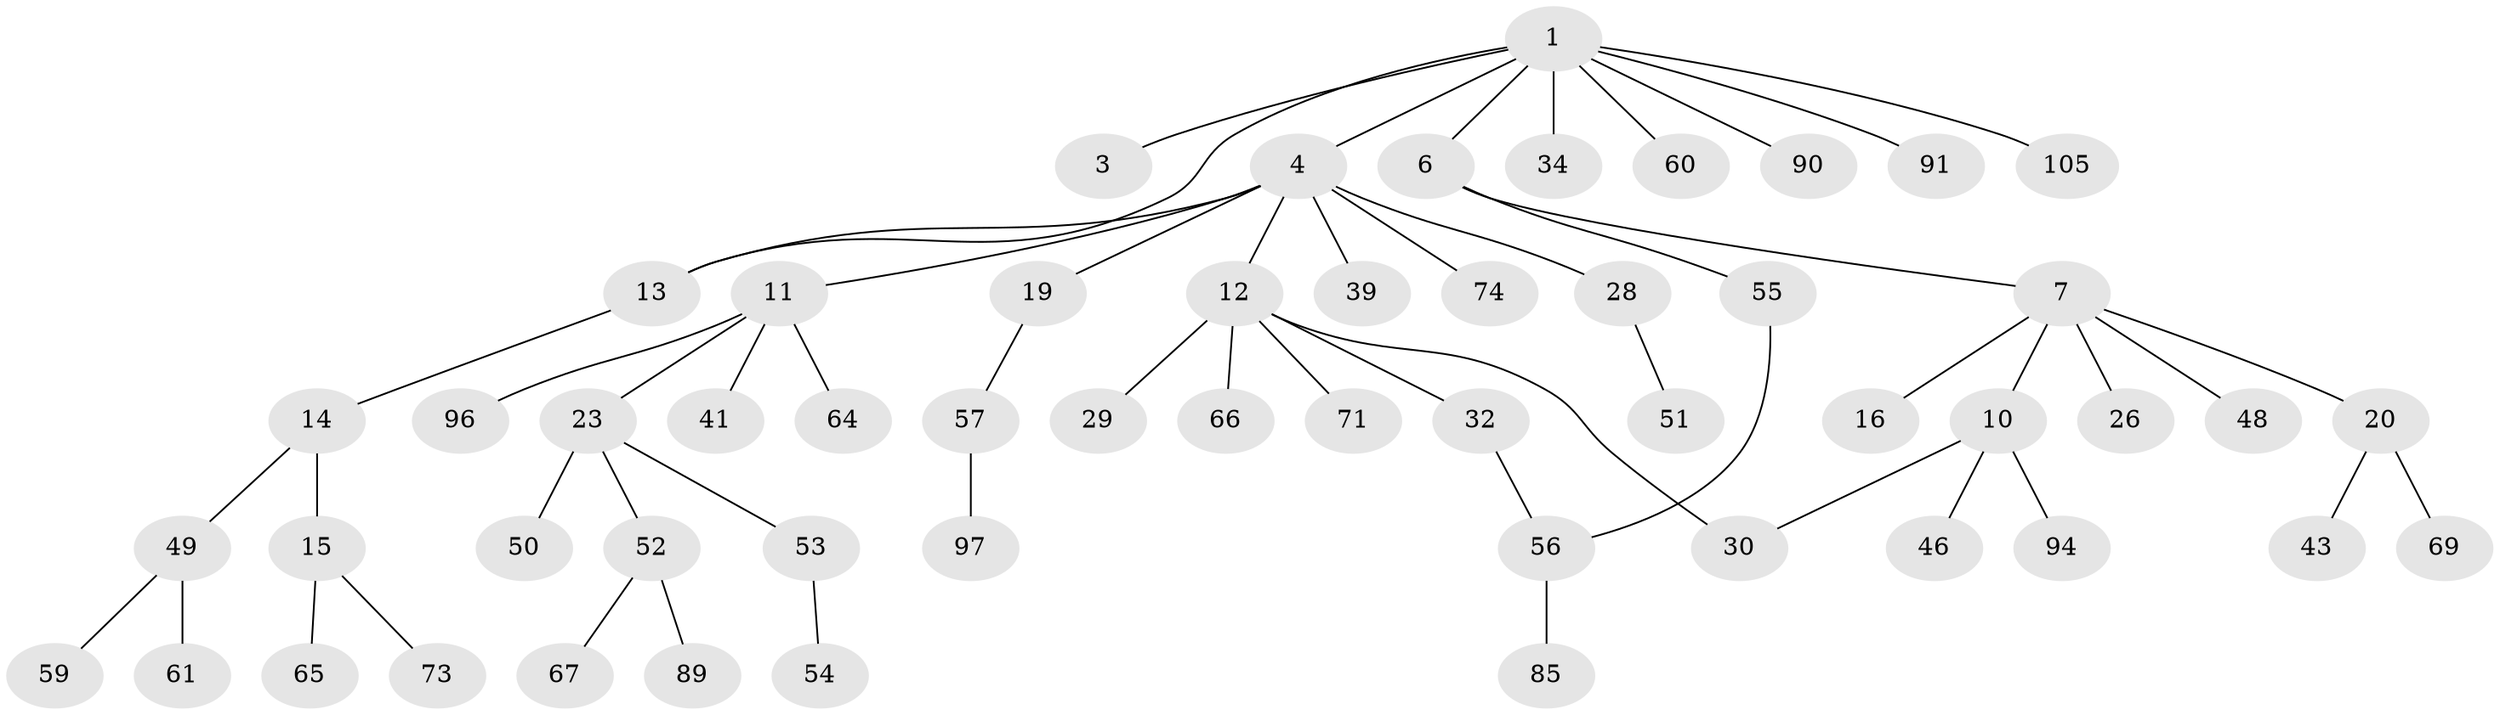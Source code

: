// original degree distribution, {4: 0.07339449541284404, 5: 0.03669724770642202, 1: 0.4954128440366973, 3: 0.1559633027522936, 7: 0.009174311926605505, 6: 0.01834862385321101, 2: 0.21100917431192662}
// Generated by graph-tools (version 1.1) at 2025/13/03/09/25 04:13:34]
// undirected, 54 vertices, 56 edges
graph export_dot {
graph [start="1"]
  node [color=gray90,style=filled];
  1 [super="+2+8"];
  3;
  4 [super="+40+5"];
  6;
  7;
  10;
  11;
  12 [super="+22"];
  13 [super="+24"];
  14 [super="+21+42"];
  15 [super="+78+35+83+109"];
  16 [super="+25+18"];
  19;
  20 [super="+27+33"];
  23 [super="+88+31"];
  26;
  28 [super="+37+47"];
  29 [super="+81"];
  30 [super="+68+38+58"];
  32;
  34;
  39 [super="+82"];
  41;
  43 [super="+102+99"];
  46;
  48;
  49;
  50;
  51;
  52;
  53;
  54;
  55;
  56;
  57 [super="+70+76"];
  59;
  60;
  61;
  64;
  65 [super="+103"];
  66 [super="+106"];
  67;
  69;
  71 [super="+79"];
  73;
  74;
  85;
  89;
  90;
  91;
  94;
  96;
  97;
  105;
  1 -- 4;
  1 -- 105;
  1 -- 34;
  1 -- 3;
  1 -- 6;
  1 -- 90;
  1 -- 91;
  1 -- 60;
  1 -- 13;
  4 -- 39;
  4 -- 74;
  4 -- 11;
  4 -- 12;
  4 -- 13;
  4 -- 19;
  4 -- 28;
  6 -- 7;
  6 -- 55;
  7 -- 10;
  7 -- 16;
  7 -- 20;
  7 -- 26;
  7 -- 48;
  10 -- 30;
  10 -- 46;
  10 -- 94;
  11 -- 23;
  11 -- 41;
  11 -- 64;
  11 -- 96;
  12 -- 29;
  12 -- 32;
  12 -- 66;
  12 -- 71;
  12 -- 30;
  13 -- 14;
  14 -- 15;
  14 -- 49;
  15 -- 65;
  15 -- 73;
  19 -- 57;
  20 -- 69;
  20 -- 43;
  23 -- 52;
  23 -- 53;
  23 -- 50;
  28 -- 51;
  32 -- 56;
  49 -- 59;
  49 -- 61;
  52 -- 67;
  52 -- 89;
  53 -- 54;
  55 -- 56;
  56 -- 85;
  57 -- 97;
}
